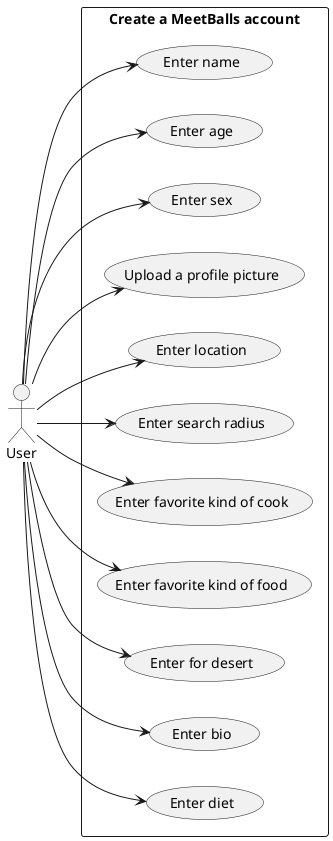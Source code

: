 @startuml

left to right direction

:User: as usr

rectangle "Create a MeetBalls account" {
    (Enter name) as en
    (Enter age) as ea
    (Enter sex) as es
    (Upload a profile picture) as upp
    (Enter location) as el
    (Enter search radius) as esr
    (Enter favorite kind of cook) as efkc
    (Enter favorite kind of food) as efkf
    (Enter for desert)  as efd
    (Enter bio) as eb
    (Enter diet) as ed
}


usr --> en
usr --> ea
usr --> es
usr --> upp
usr --> el
usr --> esr
usr --> efkc
usr --> efkf
usr --> efd
usr --> eb
usr --> ed